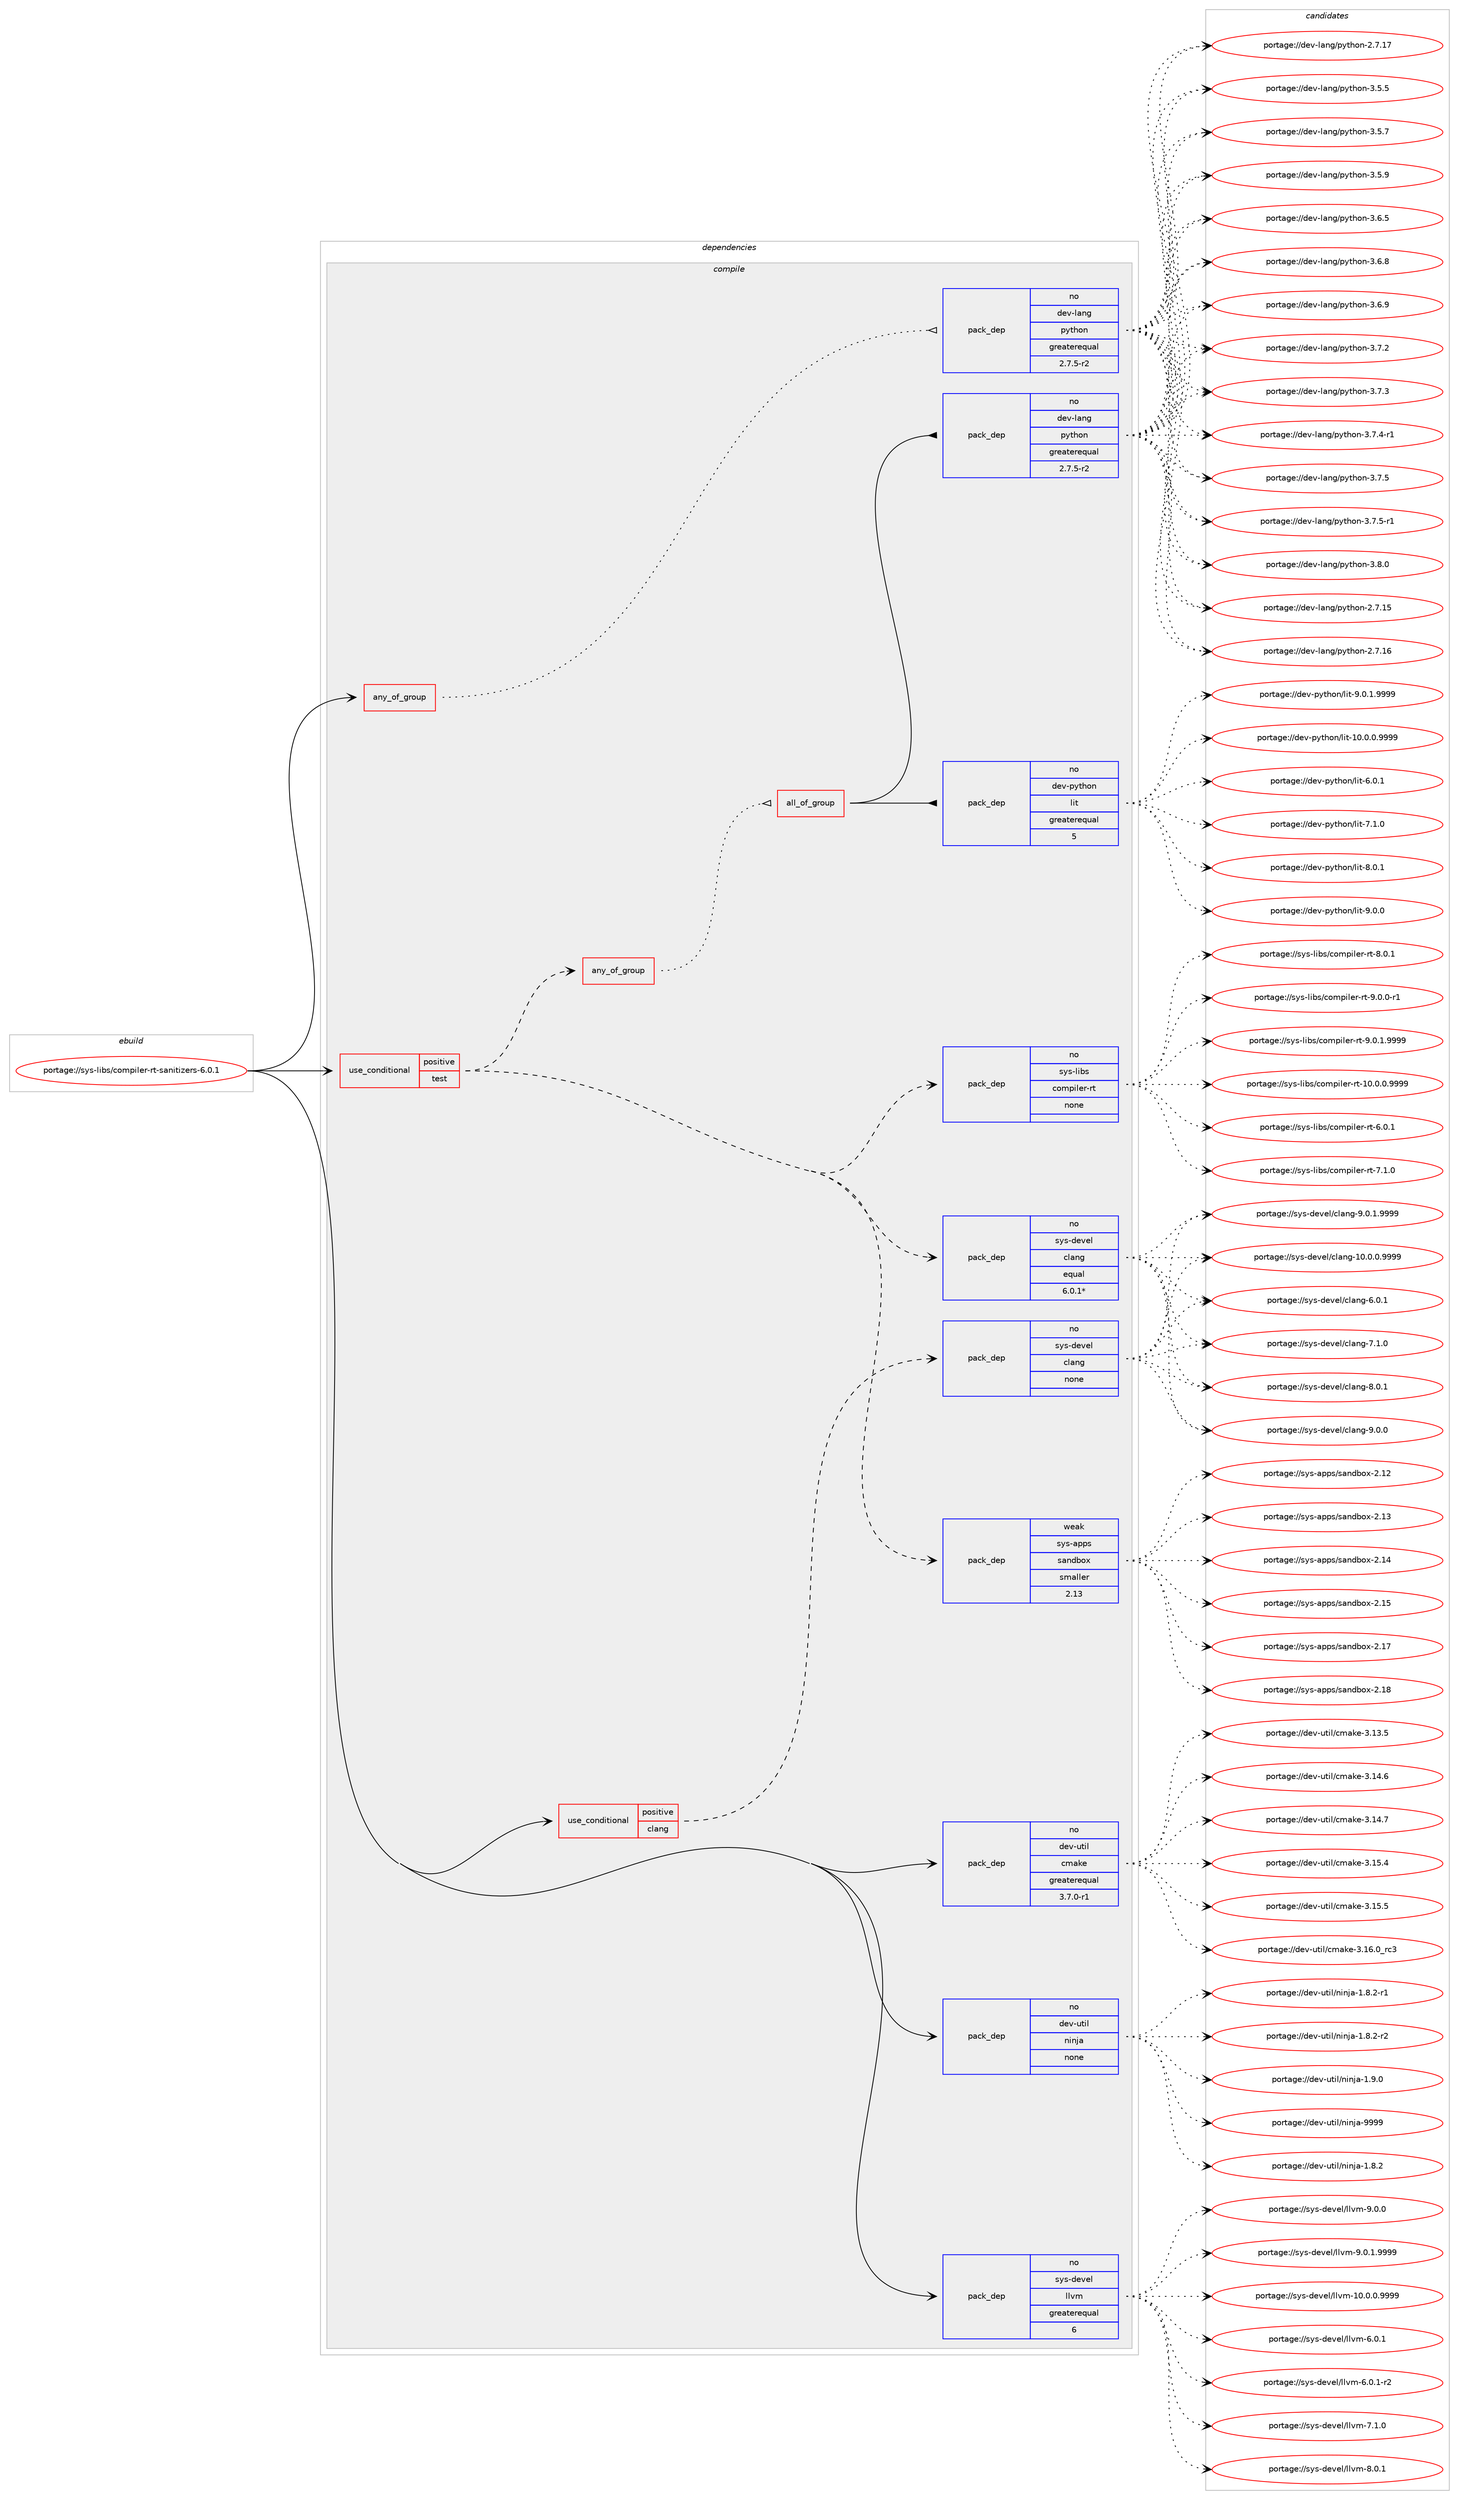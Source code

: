 digraph prolog {

# *************
# Graph options
# *************

newrank=true;
concentrate=true;
compound=true;
graph [rankdir=LR,fontname=Helvetica,fontsize=10,ranksep=1.5];#, ranksep=2.5, nodesep=0.2];
edge  [arrowhead=vee];
node  [fontname=Helvetica,fontsize=10];

# **********
# The ebuild
# **********

subgraph cluster_leftcol {
color=gray;
rank=same;
label=<<i>ebuild</i>>;
id [label="portage://sys-libs/compiler-rt-sanitizers-6.0.1", color=red, width=4, href="../sys-libs/compiler-rt-sanitizers-6.0.1.svg"];
}

# ****************
# The dependencies
# ****************

subgraph cluster_midcol {
color=gray;
label=<<i>dependencies</i>>;
subgraph cluster_compile {
fillcolor="#eeeeee";
style=filled;
label=<<i>compile</i>>;
subgraph any6972 {
dependency429848 [label=<<TABLE BORDER="0" CELLBORDER="1" CELLSPACING="0" CELLPADDING="4"><TR><TD CELLPADDING="10">any_of_group</TD></TR></TABLE>>, shape=none, color=red];subgraph pack318779 {
dependency429849 [label=<<TABLE BORDER="0" CELLBORDER="1" CELLSPACING="0" CELLPADDING="4" WIDTH="220"><TR><TD ROWSPAN="6" CELLPADDING="30">pack_dep</TD></TR><TR><TD WIDTH="110">no</TD></TR><TR><TD>dev-lang</TD></TR><TR><TD>python</TD></TR><TR><TD>greaterequal</TD></TR><TR><TD>2.7.5-r2</TD></TR></TABLE>>, shape=none, color=blue];
}
dependency429848:e -> dependency429849:w [weight=20,style="dotted",arrowhead="oinv"];
}
id:e -> dependency429848:w [weight=20,style="solid",arrowhead="vee"];
subgraph cond103856 {
dependency429850 [label=<<TABLE BORDER="0" CELLBORDER="1" CELLSPACING="0" CELLPADDING="4"><TR><TD ROWSPAN="3" CELLPADDING="10">use_conditional</TD></TR><TR><TD>positive</TD></TR><TR><TD>clang</TD></TR></TABLE>>, shape=none, color=red];
subgraph pack318780 {
dependency429851 [label=<<TABLE BORDER="0" CELLBORDER="1" CELLSPACING="0" CELLPADDING="4" WIDTH="220"><TR><TD ROWSPAN="6" CELLPADDING="30">pack_dep</TD></TR><TR><TD WIDTH="110">no</TD></TR><TR><TD>sys-devel</TD></TR><TR><TD>clang</TD></TR><TR><TD>none</TD></TR><TR><TD></TD></TR></TABLE>>, shape=none, color=blue];
}
dependency429850:e -> dependency429851:w [weight=20,style="dashed",arrowhead="vee"];
}
id:e -> dependency429850:w [weight=20,style="solid",arrowhead="vee"];
subgraph cond103857 {
dependency429852 [label=<<TABLE BORDER="0" CELLBORDER="1" CELLSPACING="0" CELLPADDING="4"><TR><TD ROWSPAN="3" CELLPADDING="10">use_conditional</TD></TR><TR><TD>positive</TD></TR><TR><TD>test</TD></TR></TABLE>>, shape=none, color=red];
subgraph pack318781 {
dependency429853 [label=<<TABLE BORDER="0" CELLBORDER="1" CELLSPACING="0" CELLPADDING="4" WIDTH="220"><TR><TD ROWSPAN="6" CELLPADDING="30">pack_dep</TD></TR><TR><TD WIDTH="110">weak</TD></TR><TR><TD>sys-apps</TD></TR><TR><TD>sandbox</TD></TR><TR><TD>smaller</TD></TR><TR><TD>2.13</TD></TR></TABLE>>, shape=none, color=blue];
}
dependency429852:e -> dependency429853:w [weight=20,style="dashed",arrowhead="vee"];
subgraph any6973 {
dependency429854 [label=<<TABLE BORDER="0" CELLBORDER="1" CELLSPACING="0" CELLPADDING="4"><TR><TD CELLPADDING="10">any_of_group</TD></TR></TABLE>>, shape=none, color=red];subgraph all244 {
dependency429855 [label=<<TABLE BORDER="0" CELLBORDER="1" CELLSPACING="0" CELLPADDING="4"><TR><TD CELLPADDING="10">all_of_group</TD></TR></TABLE>>, shape=none, color=red];subgraph pack318782 {
dependency429856 [label=<<TABLE BORDER="0" CELLBORDER="1" CELLSPACING="0" CELLPADDING="4" WIDTH="220"><TR><TD ROWSPAN="6" CELLPADDING="30">pack_dep</TD></TR><TR><TD WIDTH="110">no</TD></TR><TR><TD>dev-lang</TD></TR><TR><TD>python</TD></TR><TR><TD>greaterequal</TD></TR><TR><TD>2.7.5-r2</TD></TR></TABLE>>, shape=none, color=blue];
}
dependency429855:e -> dependency429856:w [weight=20,style="solid",arrowhead="inv"];
subgraph pack318783 {
dependency429857 [label=<<TABLE BORDER="0" CELLBORDER="1" CELLSPACING="0" CELLPADDING="4" WIDTH="220"><TR><TD ROWSPAN="6" CELLPADDING="30">pack_dep</TD></TR><TR><TD WIDTH="110">no</TD></TR><TR><TD>dev-python</TD></TR><TR><TD>lit</TD></TR><TR><TD>greaterequal</TD></TR><TR><TD>5</TD></TR></TABLE>>, shape=none, color=blue];
}
dependency429855:e -> dependency429857:w [weight=20,style="solid",arrowhead="inv"];
}
dependency429854:e -> dependency429855:w [weight=20,style="dotted",arrowhead="oinv"];
}
dependency429852:e -> dependency429854:w [weight=20,style="dashed",arrowhead="vee"];
subgraph pack318784 {
dependency429858 [label=<<TABLE BORDER="0" CELLBORDER="1" CELLSPACING="0" CELLPADDING="4" WIDTH="220"><TR><TD ROWSPAN="6" CELLPADDING="30">pack_dep</TD></TR><TR><TD WIDTH="110">no</TD></TR><TR><TD>sys-devel</TD></TR><TR><TD>clang</TD></TR><TR><TD>equal</TD></TR><TR><TD>6.0.1*</TD></TR></TABLE>>, shape=none, color=blue];
}
dependency429852:e -> dependency429858:w [weight=20,style="dashed",arrowhead="vee"];
subgraph pack318785 {
dependency429859 [label=<<TABLE BORDER="0" CELLBORDER="1" CELLSPACING="0" CELLPADDING="4" WIDTH="220"><TR><TD ROWSPAN="6" CELLPADDING="30">pack_dep</TD></TR><TR><TD WIDTH="110">no</TD></TR><TR><TD>sys-libs</TD></TR><TR><TD>compiler-rt</TD></TR><TR><TD>none</TD></TR><TR><TD></TD></TR></TABLE>>, shape=none, color=blue];
}
dependency429852:e -> dependency429859:w [weight=20,style="dashed",arrowhead="vee"];
}
id:e -> dependency429852:w [weight=20,style="solid",arrowhead="vee"];
subgraph pack318786 {
dependency429860 [label=<<TABLE BORDER="0" CELLBORDER="1" CELLSPACING="0" CELLPADDING="4" WIDTH="220"><TR><TD ROWSPAN="6" CELLPADDING="30">pack_dep</TD></TR><TR><TD WIDTH="110">no</TD></TR><TR><TD>dev-util</TD></TR><TR><TD>cmake</TD></TR><TR><TD>greaterequal</TD></TR><TR><TD>3.7.0-r1</TD></TR></TABLE>>, shape=none, color=blue];
}
id:e -> dependency429860:w [weight=20,style="solid",arrowhead="vee"];
subgraph pack318787 {
dependency429861 [label=<<TABLE BORDER="0" CELLBORDER="1" CELLSPACING="0" CELLPADDING="4" WIDTH="220"><TR><TD ROWSPAN="6" CELLPADDING="30">pack_dep</TD></TR><TR><TD WIDTH="110">no</TD></TR><TR><TD>dev-util</TD></TR><TR><TD>ninja</TD></TR><TR><TD>none</TD></TR><TR><TD></TD></TR></TABLE>>, shape=none, color=blue];
}
id:e -> dependency429861:w [weight=20,style="solid",arrowhead="vee"];
subgraph pack318788 {
dependency429862 [label=<<TABLE BORDER="0" CELLBORDER="1" CELLSPACING="0" CELLPADDING="4" WIDTH="220"><TR><TD ROWSPAN="6" CELLPADDING="30">pack_dep</TD></TR><TR><TD WIDTH="110">no</TD></TR><TR><TD>sys-devel</TD></TR><TR><TD>llvm</TD></TR><TR><TD>greaterequal</TD></TR><TR><TD>6</TD></TR></TABLE>>, shape=none, color=blue];
}
id:e -> dependency429862:w [weight=20,style="solid",arrowhead="vee"];
}
subgraph cluster_compileandrun {
fillcolor="#eeeeee";
style=filled;
label=<<i>compile and run</i>>;
}
subgraph cluster_run {
fillcolor="#eeeeee";
style=filled;
label=<<i>run</i>>;
}
}

# **************
# The candidates
# **************

subgraph cluster_choices {
rank=same;
color=gray;
label=<<i>candidates</i>>;

subgraph choice318779 {
color=black;
nodesep=1;
choiceportage10010111845108971101034711212111610411111045504655464953 [label="portage://dev-lang/python-2.7.15", color=red, width=4,href="../dev-lang/python-2.7.15.svg"];
choiceportage10010111845108971101034711212111610411111045504655464954 [label="portage://dev-lang/python-2.7.16", color=red, width=4,href="../dev-lang/python-2.7.16.svg"];
choiceportage10010111845108971101034711212111610411111045504655464955 [label="portage://dev-lang/python-2.7.17", color=red, width=4,href="../dev-lang/python-2.7.17.svg"];
choiceportage100101118451089711010347112121116104111110455146534653 [label="portage://dev-lang/python-3.5.5", color=red, width=4,href="../dev-lang/python-3.5.5.svg"];
choiceportage100101118451089711010347112121116104111110455146534655 [label="portage://dev-lang/python-3.5.7", color=red, width=4,href="../dev-lang/python-3.5.7.svg"];
choiceportage100101118451089711010347112121116104111110455146534657 [label="portage://dev-lang/python-3.5.9", color=red, width=4,href="../dev-lang/python-3.5.9.svg"];
choiceportage100101118451089711010347112121116104111110455146544653 [label="portage://dev-lang/python-3.6.5", color=red, width=4,href="../dev-lang/python-3.6.5.svg"];
choiceportage100101118451089711010347112121116104111110455146544656 [label="portage://dev-lang/python-3.6.8", color=red, width=4,href="../dev-lang/python-3.6.8.svg"];
choiceportage100101118451089711010347112121116104111110455146544657 [label="portage://dev-lang/python-3.6.9", color=red, width=4,href="../dev-lang/python-3.6.9.svg"];
choiceportage100101118451089711010347112121116104111110455146554650 [label="portage://dev-lang/python-3.7.2", color=red, width=4,href="../dev-lang/python-3.7.2.svg"];
choiceportage100101118451089711010347112121116104111110455146554651 [label="portage://dev-lang/python-3.7.3", color=red, width=4,href="../dev-lang/python-3.7.3.svg"];
choiceportage1001011184510897110103471121211161041111104551465546524511449 [label="portage://dev-lang/python-3.7.4-r1", color=red, width=4,href="../dev-lang/python-3.7.4-r1.svg"];
choiceportage100101118451089711010347112121116104111110455146554653 [label="portage://dev-lang/python-3.7.5", color=red, width=4,href="../dev-lang/python-3.7.5.svg"];
choiceportage1001011184510897110103471121211161041111104551465546534511449 [label="portage://dev-lang/python-3.7.5-r1", color=red, width=4,href="../dev-lang/python-3.7.5-r1.svg"];
choiceportage100101118451089711010347112121116104111110455146564648 [label="portage://dev-lang/python-3.8.0", color=red, width=4,href="../dev-lang/python-3.8.0.svg"];
dependency429849:e -> choiceportage10010111845108971101034711212111610411111045504655464953:w [style=dotted,weight="100"];
dependency429849:e -> choiceportage10010111845108971101034711212111610411111045504655464954:w [style=dotted,weight="100"];
dependency429849:e -> choiceportage10010111845108971101034711212111610411111045504655464955:w [style=dotted,weight="100"];
dependency429849:e -> choiceportage100101118451089711010347112121116104111110455146534653:w [style=dotted,weight="100"];
dependency429849:e -> choiceportage100101118451089711010347112121116104111110455146534655:w [style=dotted,weight="100"];
dependency429849:e -> choiceportage100101118451089711010347112121116104111110455146534657:w [style=dotted,weight="100"];
dependency429849:e -> choiceportage100101118451089711010347112121116104111110455146544653:w [style=dotted,weight="100"];
dependency429849:e -> choiceportage100101118451089711010347112121116104111110455146544656:w [style=dotted,weight="100"];
dependency429849:e -> choiceportage100101118451089711010347112121116104111110455146544657:w [style=dotted,weight="100"];
dependency429849:e -> choiceportage100101118451089711010347112121116104111110455146554650:w [style=dotted,weight="100"];
dependency429849:e -> choiceportage100101118451089711010347112121116104111110455146554651:w [style=dotted,weight="100"];
dependency429849:e -> choiceportage1001011184510897110103471121211161041111104551465546524511449:w [style=dotted,weight="100"];
dependency429849:e -> choiceportage100101118451089711010347112121116104111110455146554653:w [style=dotted,weight="100"];
dependency429849:e -> choiceportage1001011184510897110103471121211161041111104551465546534511449:w [style=dotted,weight="100"];
dependency429849:e -> choiceportage100101118451089711010347112121116104111110455146564648:w [style=dotted,weight="100"];
}
subgraph choice318780 {
color=black;
nodesep=1;
choiceportage11512111545100101118101108479910897110103454948464846484657575757 [label="portage://sys-devel/clang-10.0.0.9999", color=red, width=4,href="../sys-devel/clang-10.0.0.9999.svg"];
choiceportage11512111545100101118101108479910897110103455446484649 [label="portage://sys-devel/clang-6.0.1", color=red, width=4,href="../sys-devel/clang-6.0.1.svg"];
choiceportage11512111545100101118101108479910897110103455546494648 [label="portage://sys-devel/clang-7.1.0", color=red, width=4,href="../sys-devel/clang-7.1.0.svg"];
choiceportage11512111545100101118101108479910897110103455646484649 [label="portage://sys-devel/clang-8.0.1", color=red, width=4,href="../sys-devel/clang-8.0.1.svg"];
choiceportage11512111545100101118101108479910897110103455746484648 [label="portage://sys-devel/clang-9.0.0", color=red, width=4,href="../sys-devel/clang-9.0.0.svg"];
choiceportage115121115451001011181011084799108971101034557464846494657575757 [label="portage://sys-devel/clang-9.0.1.9999", color=red, width=4,href="../sys-devel/clang-9.0.1.9999.svg"];
dependency429851:e -> choiceportage11512111545100101118101108479910897110103454948464846484657575757:w [style=dotted,weight="100"];
dependency429851:e -> choiceportage11512111545100101118101108479910897110103455446484649:w [style=dotted,weight="100"];
dependency429851:e -> choiceportage11512111545100101118101108479910897110103455546494648:w [style=dotted,weight="100"];
dependency429851:e -> choiceportage11512111545100101118101108479910897110103455646484649:w [style=dotted,weight="100"];
dependency429851:e -> choiceportage11512111545100101118101108479910897110103455746484648:w [style=dotted,weight="100"];
dependency429851:e -> choiceportage115121115451001011181011084799108971101034557464846494657575757:w [style=dotted,weight="100"];
}
subgraph choice318781 {
color=black;
nodesep=1;
choiceportage11512111545971121121154711597110100981111204550464950 [label="portage://sys-apps/sandbox-2.12", color=red, width=4,href="../sys-apps/sandbox-2.12.svg"];
choiceportage11512111545971121121154711597110100981111204550464951 [label="portage://sys-apps/sandbox-2.13", color=red, width=4,href="../sys-apps/sandbox-2.13.svg"];
choiceportage11512111545971121121154711597110100981111204550464952 [label="portage://sys-apps/sandbox-2.14", color=red, width=4,href="../sys-apps/sandbox-2.14.svg"];
choiceportage11512111545971121121154711597110100981111204550464953 [label="portage://sys-apps/sandbox-2.15", color=red, width=4,href="../sys-apps/sandbox-2.15.svg"];
choiceportage11512111545971121121154711597110100981111204550464955 [label="portage://sys-apps/sandbox-2.17", color=red, width=4,href="../sys-apps/sandbox-2.17.svg"];
choiceportage11512111545971121121154711597110100981111204550464956 [label="portage://sys-apps/sandbox-2.18", color=red, width=4,href="../sys-apps/sandbox-2.18.svg"];
dependency429853:e -> choiceportage11512111545971121121154711597110100981111204550464950:w [style=dotted,weight="100"];
dependency429853:e -> choiceportage11512111545971121121154711597110100981111204550464951:w [style=dotted,weight="100"];
dependency429853:e -> choiceportage11512111545971121121154711597110100981111204550464952:w [style=dotted,weight="100"];
dependency429853:e -> choiceportage11512111545971121121154711597110100981111204550464953:w [style=dotted,weight="100"];
dependency429853:e -> choiceportage11512111545971121121154711597110100981111204550464955:w [style=dotted,weight="100"];
dependency429853:e -> choiceportage11512111545971121121154711597110100981111204550464956:w [style=dotted,weight="100"];
}
subgraph choice318782 {
color=black;
nodesep=1;
choiceportage10010111845108971101034711212111610411111045504655464953 [label="portage://dev-lang/python-2.7.15", color=red, width=4,href="../dev-lang/python-2.7.15.svg"];
choiceportage10010111845108971101034711212111610411111045504655464954 [label="portage://dev-lang/python-2.7.16", color=red, width=4,href="../dev-lang/python-2.7.16.svg"];
choiceportage10010111845108971101034711212111610411111045504655464955 [label="portage://dev-lang/python-2.7.17", color=red, width=4,href="../dev-lang/python-2.7.17.svg"];
choiceportage100101118451089711010347112121116104111110455146534653 [label="portage://dev-lang/python-3.5.5", color=red, width=4,href="../dev-lang/python-3.5.5.svg"];
choiceportage100101118451089711010347112121116104111110455146534655 [label="portage://dev-lang/python-3.5.7", color=red, width=4,href="../dev-lang/python-3.5.7.svg"];
choiceportage100101118451089711010347112121116104111110455146534657 [label="portage://dev-lang/python-3.5.9", color=red, width=4,href="../dev-lang/python-3.5.9.svg"];
choiceportage100101118451089711010347112121116104111110455146544653 [label="portage://dev-lang/python-3.6.5", color=red, width=4,href="../dev-lang/python-3.6.5.svg"];
choiceportage100101118451089711010347112121116104111110455146544656 [label="portage://dev-lang/python-3.6.8", color=red, width=4,href="../dev-lang/python-3.6.8.svg"];
choiceportage100101118451089711010347112121116104111110455146544657 [label="portage://dev-lang/python-3.6.9", color=red, width=4,href="../dev-lang/python-3.6.9.svg"];
choiceportage100101118451089711010347112121116104111110455146554650 [label="portage://dev-lang/python-3.7.2", color=red, width=4,href="../dev-lang/python-3.7.2.svg"];
choiceportage100101118451089711010347112121116104111110455146554651 [label="portage://dev-lang/python-3.7.3", color=red, width=4,href="../dev-lang/python-3.7.3.svg"];
choiceportage1001011184510897110103471121211161041111104551465546524511449 [label="portage://dev-lang/python-3.7.4-r1", color=red, width=4,href="../dev-lang/python-3.7.4-r1.svg"];
choiceportage100101118451089711010347112121116104111110455146554653 [label="portage://dev-lang/python-3.7.5", color=red, width=4,href="../dev-lang/python-3.7.5.svg"];
choiceportage1001011184510897110103471121211161041111104551465546534511449 [label="portage://dev-lang/python-3.7.5-r1", color=red, width=4,href="../dev-lang/python-3.7.5-r1.svg"];
choiceportage100101118451089711010347112121116104111110455146564648 [label="portage://dev-lang/python-3.8.0", color=red, width=4,href="../dev-lang/python-3.8.0.svg"];
dependency429856:e -> choiceportage10010111845108971101034711212111610411111045504655464953:w [style=dotted,weight="100"];
dependency429856:e -> choiceportage10010111845108971101034711212111610411111045504655464954:w [style=dotted,weight="100"];
dependency429856:e -> choiceportage10010111845108971101034711212111610411111045504655464955:w [style=dotted,weight="100"];
dependency429856:e -> choiceportage100101118451089711010347112121116104111110455146534653:w [style=dotted,weight="100"];
dependency429856:e -> choiceportage100101118451089711010347112121116104111110455146534655:w [style=dotted,weight="100"];
dependency429856:e -> choiceportage100101118451089711010347112121116104111110455146534657:w [style=dotted,weight="100"];
dependency429856:e -> choiceportage100101118451089711010347112121116104111110455146544653:w [style=dotted,weight="100"];
dependency429856:e -> choiceportage100101118451089711010347112121116104111110455146544656:w [style=dotted,weight="100"];
dependency429856:e -> choiceportage100101118451089711010347112121116104111110455146544657:w [style=dotted,weight="100"];
dependency429856:e -> choiceportage100101118451089711010347112121116104111110455146554650:w [style=dotted,weight="100"];
dependency429856:e -> choiceportage100101118451089711010347112121116104111110455146554651:w [style=dotted,weight="100"];
dependency429856:e -> choiceportage1001011184510897110103471121211161041111104551465546524511449:w [style=dotted,weight="100"];
dependency429856:e -> choiceportage100101118451089711010347112121116104111110455146554653:w [style=dotted,weight="100"];
dependency429856:e -> choiceportage1001011184510897110103471121211161041111104551465546534511449:w [style=dotted,weight="100"];
dependency429856:e -> choiceportage100101118451089711010347112121116104111110455146564648:w [style=dotted,weight="100"];
}
subgraph choice318783 {
color=black;
nodesep=1;
choiceportage1001011184511212111610411111047108105116454948464846484657575757 [label="portage://dev-python/lit-10.0.0.9999", color=red, width=4,href="../dev-python/lit-10.0.0.9999.svg"];
choiceportage1001011184511212111610411111047108105116455446484649 [label="portage://dev-python/lit-6.0.1", color=red, width=4,href="../dev-python/lit-6.0.1.svg"];
choiceportage1001011184511212111610411111047108105116455546494648 [label="portage://dev-python/lit-7.1.0", color=red, width=4,href="../dev-python/lit-7.1.0.svg"];
choiceportage1001011184511212111610411111047108105116455646484649 [label="portage://dev-python/lit-8.0.1", color=red, width=4,href="../dev-python/lit-8.0.1.svg"];
choiceportage1001011184511212111610411111047108105116455746484648 [label="portage://dev-python/lit-9.0.0", color=red, width=4,href="../dev-python/lit-9.0.0.svg"];
choiceportage10010111845112121116104111110471081051164557464846494657575757 [label="portage://dev-python/lit-9.0.1.9999", color=red, width=4,href="../dev-python/lit-9.0.1.9999.svg"];
dependency429857:e -> choiceportage1001011184511212111610411111047108105116454948464846484657575757:w [style=dotted,weight="100"];
dependency429857:e -> choiceportage1001011184511212111610411111047108105116455446484649:w [style=dotted,weight="100"];
dependency429857:e -> choiceportage1001011184511212111610411111047108105116455546494648:w [style=dotted,weight="100"];
dependency429857:e -> choiceportage1001011184511212111610411111047108105116455646484649:w [style=dotted,weight="100"];
dependency429857:e -> choiceportage1001011184511212111610411111047108105116455746484648:w [style=dotted,weight="100"];
dependency429857:e -> choiceportage10010111845112121116104111110471081051164557464846494657575757:w [style=dotted,weight="100"];
}
subgraph choice318784 {
color=black;
nodesep=1;
choiceportage11512111545100101118101108479910897110103454948464846484657575757 [label="portage://sys-devel/clang-10.0.0.9999", color=red, width=4,href="../sys-devel/clang-10.0.0.9999.svg"];
choiceportage11512111545100101118101108479910897110103455446484649 [label="portage://sys-devel/clang-6.0.1", color=red, width=4,href="../sys-devel/clang-6.0.1.svg"];
choiceportage11512111545100101118101108479910897110103455546494648 [label="portage://sys-devel/clang-7.1.0", color=red, width=4,href="../sys-devel/clang-7.1.0.svg"];
choiceportage11512111545100101118101108479910897110103455646484649 [label="portage://sys-devel/clang-8.0.1", color=red, width=4,href="../sys-devel/clang-8.0.1.svg"];
choiceportage11512111545100101118101108479910897110103455746484648 [label="portage://sys-devel/clang-9.0.0", color=red, width=4,href="../sys-devel/clang-9.0.0.svg"];
choiceportage115121115451001011181011084799108971101034557464846494657575757 [label="portage://sys-devel/clang-9.0.1.9999", color=red, width=4,href="../sys-devel/clang-9.0.1.9999.svg"];
dependency429858:e -> choiceportage11512111545100101118101108479910897110103454948464846484657575757:w [style=dotted,weight="100"];
dependency429858:e -> choiceportage11512111545100101118101108479910897110103455446484649:w [style=dotted,weight="100"];
dependency429858:e -> choiceportage11512111545100101118101108479910897110103455546494648:w [style=dotted,weight="100"];
dependency429858:e -> choiceportage11512111545100101118101108479910897110103455646484649:w [style=dotted,weight="100"];
dependency429858:e -> choiceportage11512111545100101118101108479910897110103455746484648:w [style=dotted,weight="100"];
dependency429858:e -> choiceportage115121115451001011181011084799108971101034557464846494657575757:w [style=dotted,weight="100"];
}
subgraph choice318785 {
color=black;
nodesep=1;
choiceportage1151211154510810598115479911110911210510810111445114116454948464846484657575757 [label="portage://sys-libs/compiler-rt-10.0.0.9999", color=red, width=4,href="../sys-libs/compiler-rt-10.0.0.9999.svg"];
choiceportage1151211154510810598115479911110911210510810111445114116455446484649 [label="portage://sys-libs/compiler-rt-6.0.1", color=red, width=4,href="../sys-libs/compiler-rt-6.0.1.svg"];
choiceportage1151211154510810598115479911110911210510810111445114116455546494648 [label="portage://sys-libs/compiler-rt-7.1.0", color=red, width=4,href="../sys-libs/compiler-rt-7.1.0.svg"];
choiceportage1151211154510810598115479911110911210510810111445114116455646484649 [label="portage://sys-libs/compiler-rt-8.0.1", color=red, width=4,href="../sys-libs/compiler-rt-8.0.1.svg"];
choiceportage11512111545108105981154799111109112105108101114451141164557464846484511449 [label="portage://sys-libs/compiler-rt-9.0.0-r1", color=red, width=4,href="../sys-libs/compiler-rt-9.0.0-r1.svg"];
choiceportage11512111545108105981154799111109112105108101114451141164557464846494657575757 [label="portage://sys-libs/compiler-rt-9.0.1.9999", color=red, width=4,href="../sys-libs/compiler-rt-9.0.1.9999.svg"];
dependency429859:e -> choiceportage1151211154510810598115479911110911210510810111445114116454948464846484657575757:w [style=dotted,weight="100"];
dependency429859:e -> choiceportage1151211154510810598115479911110911210510810111445114116455446484649:w [style=dotted,weight="100"];
dependency429859:e -> choiceportage1151211154510810598115479911110911210510810111445114116455546494648:w [style=dotted,weight="100"];
dependency429859:e -> choiceportage1151211154510810598115479911110911210510810111445114116455646484649:w [style=dotted,weight="100"];
dependency429859:e -> choiceportage11512111545108105981154799111109112105108101114451141164557464846484511449:w [style=dotted,weight="100"];
dependency429859:e -> choiceportage11512111545108105981154799111109112105108101114451141164557464846494657575757:w [style=dotted,weight="100"];
}
subgraph choice318786 {
color=black;
nodesep=1;
choiceportage1001011184511711610510847991099710710145514649514653 [label="portage://dev-util/cmake-3.13.5", color=red, width=4,href="../dev-util/cmake-3.13.5.svg"];
choiceportage1001011184511711610510847991099710710145514649524654 [label="portage://dev-util/cmake-3.14.6", color=red, width=4,href="../dev-util/cmake-3.14.6.svg"];
choiceportage1001011184511711610510847991099710710145514649524655 [label="portage://dev-util/cmake-3.14.7", color=red, width=4,href="../dev-util/cmake-3.14.7.svg"];
choiceportage1001011184511711610510847991099710710145514649534652 [label="portage://dev-util/cmake-3.15.4", color=red, width=4,href="../dev-util/cmake-3.15.4.svg"];
choiceportage1001011184511711610510847991099710710145514649534653 [label="portage://dev-util/cmake-3.15.5", color=red, width=4,href="../dev-util/cmake-3.15.5.svg"];
choiceportage1001011184511711610510847991099710710145514649544648951149951 [label="portage://dev-util/cmake-3.16.0_rc3", color=red, width=4,href="../dev-util/cmake-3.16.0_rc3.svg"];
dependency429860:e -> choiceportage1001011184511711610510847991099710710145514649514653:w [style=dotted,weight="100"];
dependency429860:e -> choiceportage1001011184511711610510847991099710710145514649524654:w [style=dotted,weight="100"];
dependency429860:e -> choiceportage1001011184511711610510847991099710710145514649524655:w [style=dotted,weight="100"];
dependency429860:e -> choiceportage1001011184511711610510847991099710710145514649534652:w [style=dotted,weight="100"];
dependency429860:e -> choiceportage1001011184511711610510847991099710710145514649534653:w [style=dotted,weight="100"];
dependency429860:e -> choiceportage1001011184511711610510847991099710710145514649544648951149951:w [style=dotted,weight="100"];
}
subgraph choice318787 {
color=black;
nodesep=1;
choiceportage100101118451171161051084711010511010697454946564650 [label="portage://dev-util/ninja-1.8.2", color=red, width=4,href="../dev-util/ninja-1.8.2.svg"];
choiceportage1001011184511711610510847110105110106974549465646504511449 [label="portage://dev-util/ninja-1.8.2-r1", color=red, width=4,href="../dev-util/ninja-1.8.2-r1.svg"];
choiceportage1001011184511711610510847110105110106974549465646504511450 [label="portage://dev-util/ninja-1.8.2-r2", color=red, width=4,href="../dev-util/ninja-1.8.2-r2.svg"];
choiceportage100101118451171161051084711010511010697454946574648 [label="portage://dev-util/ninja-1.9.0", color=red, width=4,href="../dev-util/ninja-1.9.0.svg"];
choiceportage1001011184511711610510847110105110106974557575757 [label="portage://dev-util/ninja-9999", color=red, width=4,href="../dev-util/ninja-9999.svg"];
dependency429861:e -> choiceportage100101118451171161051084711010511010697454946564650:w [style=dotted,weight="100"];
dependency429861:e -> choiceportage1001011184511711610510847110105110106974549465646504511449:w [style=dotted,weight="100"];
dependency429861:e -> choiceportage1001011184511711610510847110105110106974549465646504511450:w [style=dotted,weight="100"];
dependency429861:e -> choiceportage100101118451171161051084711010511010697454946574648:w [style=dotted,weight="100"];
dependency429861:e -> choiceportage1001011184511711610510847110105110106974557575757:w [style=dotted,weight="100"];
}
subgraph choice318788 {
color=black;
nodesep=1;
choiceportage1151211154510010111810110847108108118109454948464846484657575757 [label="portage://sys-devel/llvm-10.0.0.9999", color=red, width=4,href="../sys-devel/llvm-10.0.0.9999.svg"];
choiceportage1151211154510010111810110847108108118109455446484649 [label="portage://sys-devel/llvm-6.0.1", color=red, width=4,href="../sys-devel/llvm-6.0.1.svg"];
choiceportage11512111545100101118101108471081081181094554464846494511450 [label="portage://sys-devel/llvm-6.0.1-r2", color=red, width=4,href="../sys-devel/llvm-6.0.1-r2.svg"];
choiceportage1151211154510010111810110847108108118109455546494648 [label="portage://sys-devel/llvm-7.1.0", color=red, width=4,href="../sys-devel/llvm-7.1.0.svg"];
choiceportage1151211154510010111810110847108108118109455646484649 [label="portage://sys-devel/llvm-8.0.1", color=red, width=4,href="../sys-devel/llvm-8.0.1.svg"];
choiceportage1151211154510010111810110847108108118109455746484648 [label="portage://sys-devel/llvm-9.0.0", color=red, width=4,href="../sys-devel/llvm-9.0.0.svg"];
choiceportage11512111545100101118101108471081081181094557464846494657575757 [label="portage://sys-devel/llvm-9.0.1.9999", color=red, width=4,href="../sys-devel/llvm-9.0.1.9999.svg"];
dependency429862:e -> choiceportage1151211154510010111810110847108108118109454948464846484657575757:w [style=dotted,weight="100"];
dependency429862:e -> choiceportage1151211154510010111810110847108108118109455446484649:w [style=dotted,weight="100"];
dependency429862:e -> choiceportage11512111545100101118101108471081081181094554464846494511450:w [style=dotted,weight="100"];
dependency429862:e -> choiceportage1151211154510010111810110847108108118109455546494648:w [style=dotted,weight="100"];
dependency429862:e -> choiceportage1151211154510010111810110847108108118109455646484649:w [style=dotted,weight="100"];
dependency429862:e -> choiceportage1151211154510010111810110847108108118109455746484648:w [style=dotted,weight="100"];
dependency429862:e -> choiceportage11512111545100101118101108471081081181094557464846494657575757:w [style=dotted,weight="100"];
}
}

}
